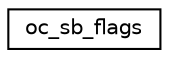 digraph "Graphical Class Hierarchy"
{
  edge [fontname="Helvetica",fontsize="10",labelfontname="Helvetica",labelfontsize="10"];
  node [fontname="Helvetica",fontsize="10",shape=record];
  rankdir="LR";
  Node1 [label="oc_sb_flags",height=0.2,width=0.4,color="black", fillcolor="white", style="filled",URL="$structoc__sb__flags.html"];
}
